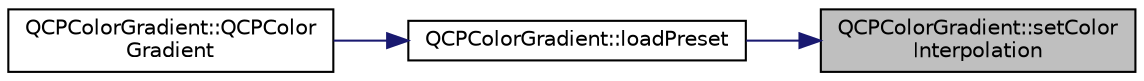digraph "QCPColorGradient::setColorInterpolation"
{
 // LATEX_PDF_SIZE
  edge [fontname="Helvetica",fontsize="10",labelfontname="Helvetica",labelfontsize="10"];
  node [fontname="Helvetica",fontsize="10",shape=record];
  rankdir="RL";
  Node1 [label="QCPColorGradient::setColor\lInterpolation",height=0.2,width=0.4,color="black", fillcolor="grey75", style="filled", fontcolor="black",tooltip=" "];
  Node1 -> Node2 [dir="back",color="midnightblue",fontsize="10",style="solid",fontname="Helvetica"];
  Node2 [label="QCPColorGradient::loadPreset",height=0.2,width=0.4,color="black", fillcolor="white", style="filled",URL="$classQCPColorGradient.html#aa0aeec1528241728b9671bf8e60b1622",tooltip=" "];
  Node2 -> Node3 [dir="back",color="midnightblue",fontsize="10",style="solid",fontname="Helvetica"];
  Node3 [label="QCPColorGradient::QCPColor\lGradient",height=0.2,width=0.4,color="black", fillcolor="white", style="filled",URL="$classQCPColorGradient.html#a4e570b4004fd60bd135e52d685ed2b66",tooltip=" "];
}
